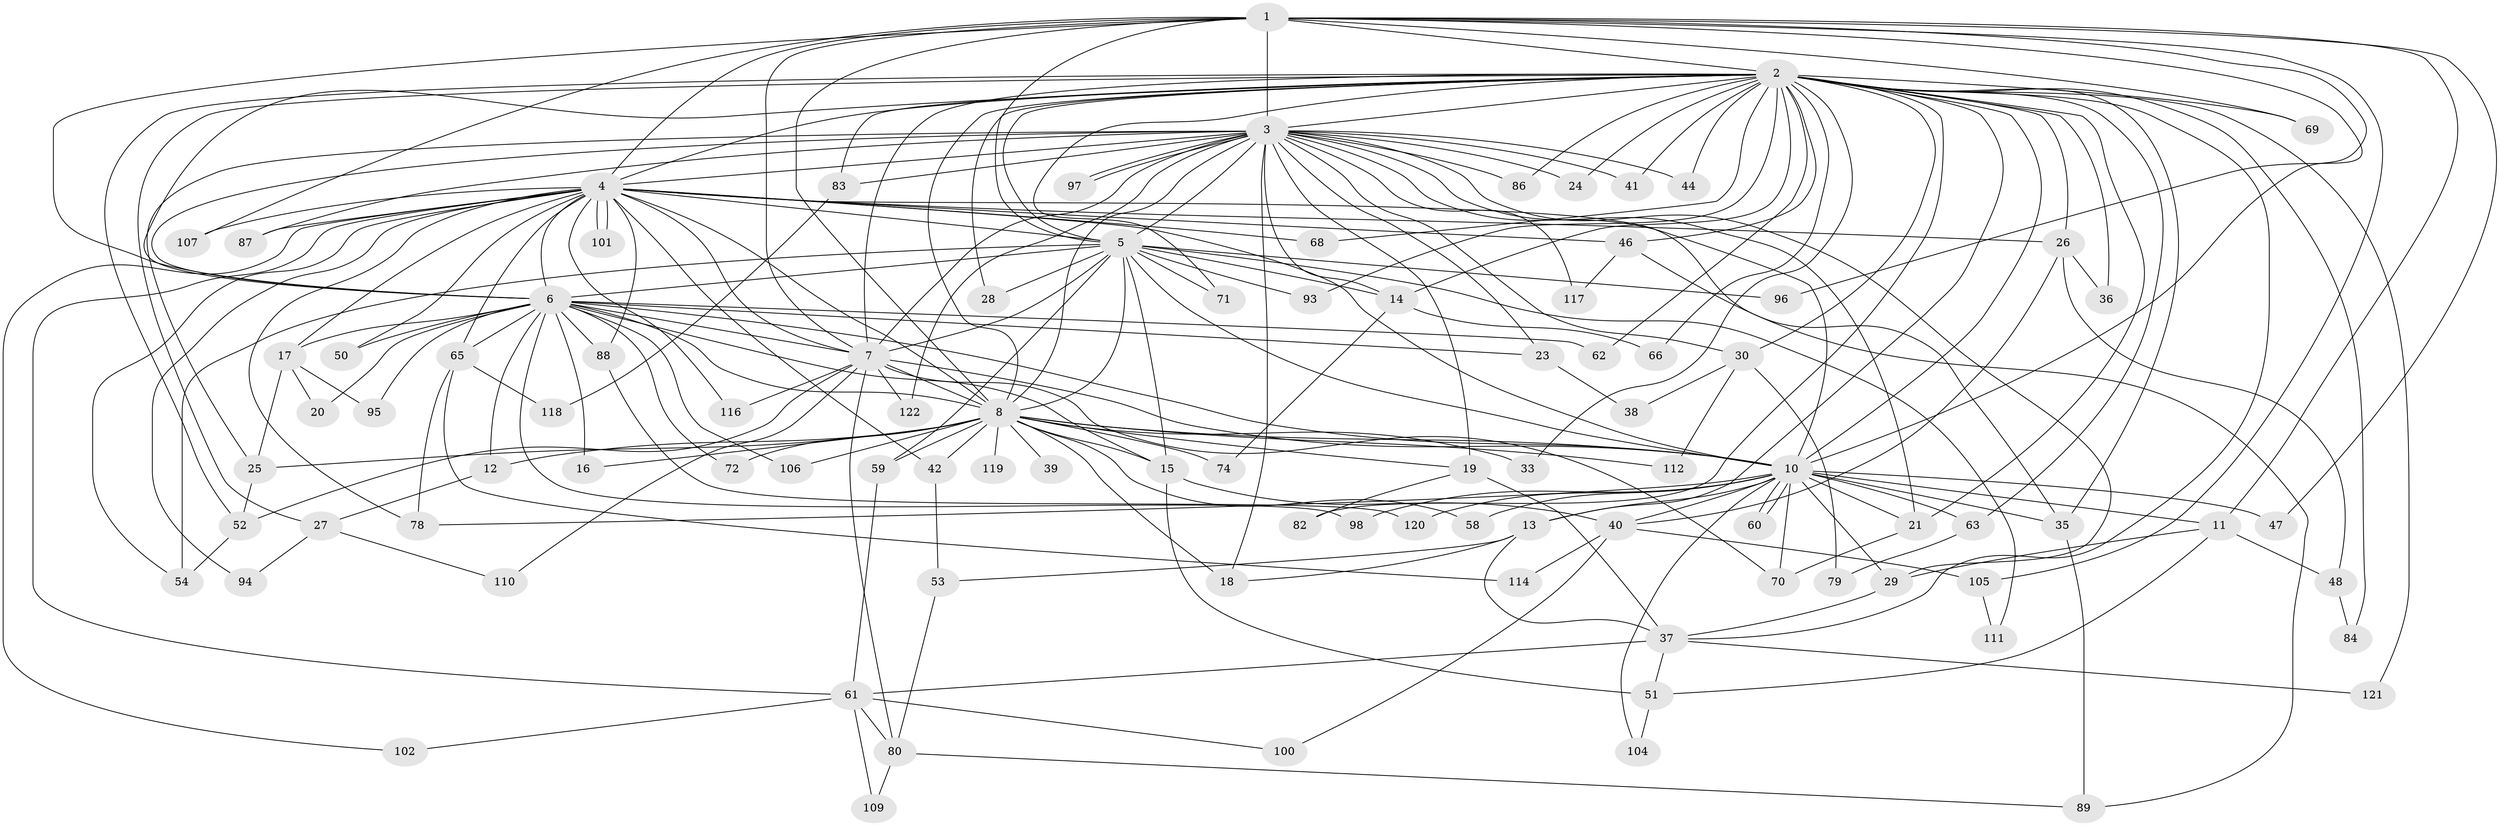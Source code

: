 // original degree distribution, {17: 0.00819672131147541, 38: 0.00819672131147541, 28: 0.00819672131147541, 27: 0.00819672131147541, 18: 0.00819672131147541, 26: 0.00819672131147541, 13: 0.00819672131147541, 15: 0.00819672131147541, 21: 0.00819672131147541, 25: 0.00819672131147541, 5: 0.08196721311475409, 3: 0.16393442622950818, 2: 0.5573770491803278, 4: 0.09016393442622951, 7: 0.01639344262295082, 6: 0.00819672131147541}
// Generated by graph-tools (version 1.1) at 2025/41/03/06/25 10:41:41]
// undirected, 95 vertices, 224 edges
graph export_dot {
graph [start="1"]
  node [color=gray90,style=filled];
  1 [super="+55"];
  2 [super="+76"];
  3 [super="+34"];
  4 [super="+56"];
  5 [super="+49"];
  6 [super="+22"];
  7 [super="+77"];
  8 [super="+9"];
  10 [super="+57"];
  11 [super="+45"];
  12;
  13;
  14 [super="+91"];
  15 [super="+31"];
  16;
  17;
  18 [super="+73"];
  19 [super="+43"];
  20;
  21 [super="+32"];
  23;
  24;
  25 [super="+113"];
  26;
  27;
  28;
  29;
  30;
  33;
  35 [super="+75"];
  36;
  37 [super="+103"];
  38;
  39;
  40 [super="+92"];
  41;
  42;
  44;
  46;
  47;
  48;
  50;
  51 [super="+99"];
  52;
  53;
  54 [super="+90"];
  58;
  59;
  60;
  61 [super="+67"];
  62;
  63 [super="+64"];
  65 [super="+85"];
  66;
  68;
  69;
  70;
  71;
  72;
  74;
  78 [super="+115"];
  79;
  80 [super="+81"];
  82;
  83;
  84;
  86;
  87;
  88;
  89 [super="+108"];
  93;
  94;
  95;
  96;
  97;
  98;
  100;
  101;
  102;
  104;
  105;
  106;
  107;
  109;
  110;
  111;
  112;
  114;
  116;
  117;
  118;
  119;
  120;
  121;
  122;
  1 -- 2;
  1 -- 3;
  1 -- 4 [weight=2];
  1 -- 5;
  1 -- 6;
  1 -- 7;
  1 -- 8 [weight=2];
  1 -- 10 [weight=2];
  1 -- 11;
  1 -- 47;
  1 -- 69;
  1 -- 96;
  1 -- 105;
  1 -- 107;
  2 -- 3;
  2 -- 4;
  2 -- 5;
  2 -- 6;
  2 -- 7;
  2 -- 8 [weight=2];
  2 -- 10;
  2 -- 13;
  2 -- 14;
  2 -- 21;
  2 -- 24;
  2 -- 26;
  2 -- 27;
  2 -- 28;
  2 -- 30;
  2 -- 33;
  2 -- 35;
  2 -- 36;
  2 -- 41;
  2 -- 44;
  2 -- 46;
  2 -- 52;
  2 -- 62;
  2 -- 63 [weight=2];
  2 -- 66;
  2 -- 68;
  2 -- 69;
  2 -- 71;
  2 -- 82;
  2 -- 83;
  2 -- 84;
  2 -- 86;
  2 -- 93;
  2 -- 121;
  2 -- 37;
  3 -- 4;
  3 -- 5;
  3 -- 6;
  3 -- 7;
  3 -- 8 [weight=2];
  3 -- 10;
  3 -- 14;
  3 -- 19 [weight=2];
  3 -- 21;
  3 -- 23;
  3 -- 24;
  3 -- 29;
  3 -- 30;
  3 -- 41;
  3 -- 44;
  3 -- 83;
  3 -- 86;
  3 -- 87;
  3 -- 97;
  3 -- 97;
  3 -- 117;
  3 -- 122;
  3 -- 25;
  3 -- 18;
  4 -- 5 [weight=2];
  4 -- 6 [weight=2];
  4 -- 7;
  4 -- 8 [weight=2];
  4 -- 10;
  4 -- 17;
  4 -- 26;
  4 -- 35;
  4 -- 42;
  4 -- 46;
  4 -- 50;
  4 -- 54;
  4 -- 78;
  4 -- 88;
  4 -- 101;
  4 -- 101;
  4 -- 102;
  4 -- 116;
  4 -- 65 [weight=2];
  4 -- 68;
  4 -- 87;
  4 -- 107;
  4 -- 94;
  4 -- 61;
  5 -- 6;
  5 -- 7;
  5 -- 8 [weight=2];
  5 -- 10;
  5 -- 15;
  5 -- 28;
  5 -- 59;
  5 -- 71;
  5 -- 96;
  5 -- 111;
  5 -- 14;
  5 -- 93;
  5 -- 54;
  6 -- 7;
  6 -- 8 [weight=2];
  6 -- 10;
  6 -- 12;
  6 -- 16;
  6 -- 17;
  6 -- 20;
  6 -- 23;
  6 -- 50;
  6 -- 62;
  6 -- 65;
  6 -- 72;
  6 -- 88;
  6 -- 95;
  6 -- 98;
  6 -- 106;
  6 -- 15;
  7 -- 8 [weight=2];
  7 -- 10;
  7 -- 52;
  7 -- 110;
  7 -- 122;
  7 -- 80;
  7 -- 116;
  7 -- 70;
  8 -- 10 [weight=2];
  8 -- 15;
  8 -- 42;
  8 -- 58;
  8 -- 72;
  8 -- 74;
  8 -- 119 [weight=2];
  8 -- 12;
  8 -- 16;
  8 -- 18;
  8 -- 19;
  8 -- 25;
  8 -- 33;
  8 -- 39;
  8 -- 106;
  8 -- 112;
  8 -- 59;
  10 -- 11;
  10 -- 13;
  10 -- 29;
  10 -- 40;
  10 -- 47;
  10 -- 58;
  10 -- 60;
  10 -- 60;
  10 -- 63;
  10 -- 98;
  10 -- 104;
  10 -- 120;
  10 -- 70;
  10 -- 35;
  10 -- 21;
  10 -- 78;
  11 -- 48;
  11 -- 51;
  11 -- 29;
  12 -- 27;
  13 -- 18;
  13 -- 37;
  13 -- 53;
  14 -- 66;
  14 -- 74;
  15 -- 51;
  15 -- 40;
  17 -- 20;
  17 -- 25;
  17 -- 95;
  19 -- 82;
  19 -- 37;
  21 -- 70;
  23 -- 38;
  25 -- 52;
  26 -- 36;
  26 -- 40;
  26 -- 48;
  27 -- 94;
  27 -- 110;
  29 -- 37;
  30 -- 38;
  30 -- 79;
  30 -- 112;
  35 -- 89;
  37 -- 51;
  37 -- 61;
  37 -- 121;
  40 -- 105;
  40 -- 114;
  40 -- 100;
  42 -- 53;
  46 -- 89;
  46 -- 117;
  48 -- 84;
  51 -- 104;
  52 -- 54;
  53 -- 80;
  59 -- 61;
  61 -- 80;
  61 -- 100;
  61 -- 109;
  61 -- 102;
  63 -- 79;
  65 -- 78;
  65 -- 114;
  65 -- 118;
  80 -- 89;
  80 -- 109;
  83 -- 118;
  88 -- 120;
  105 -- 111;
}
